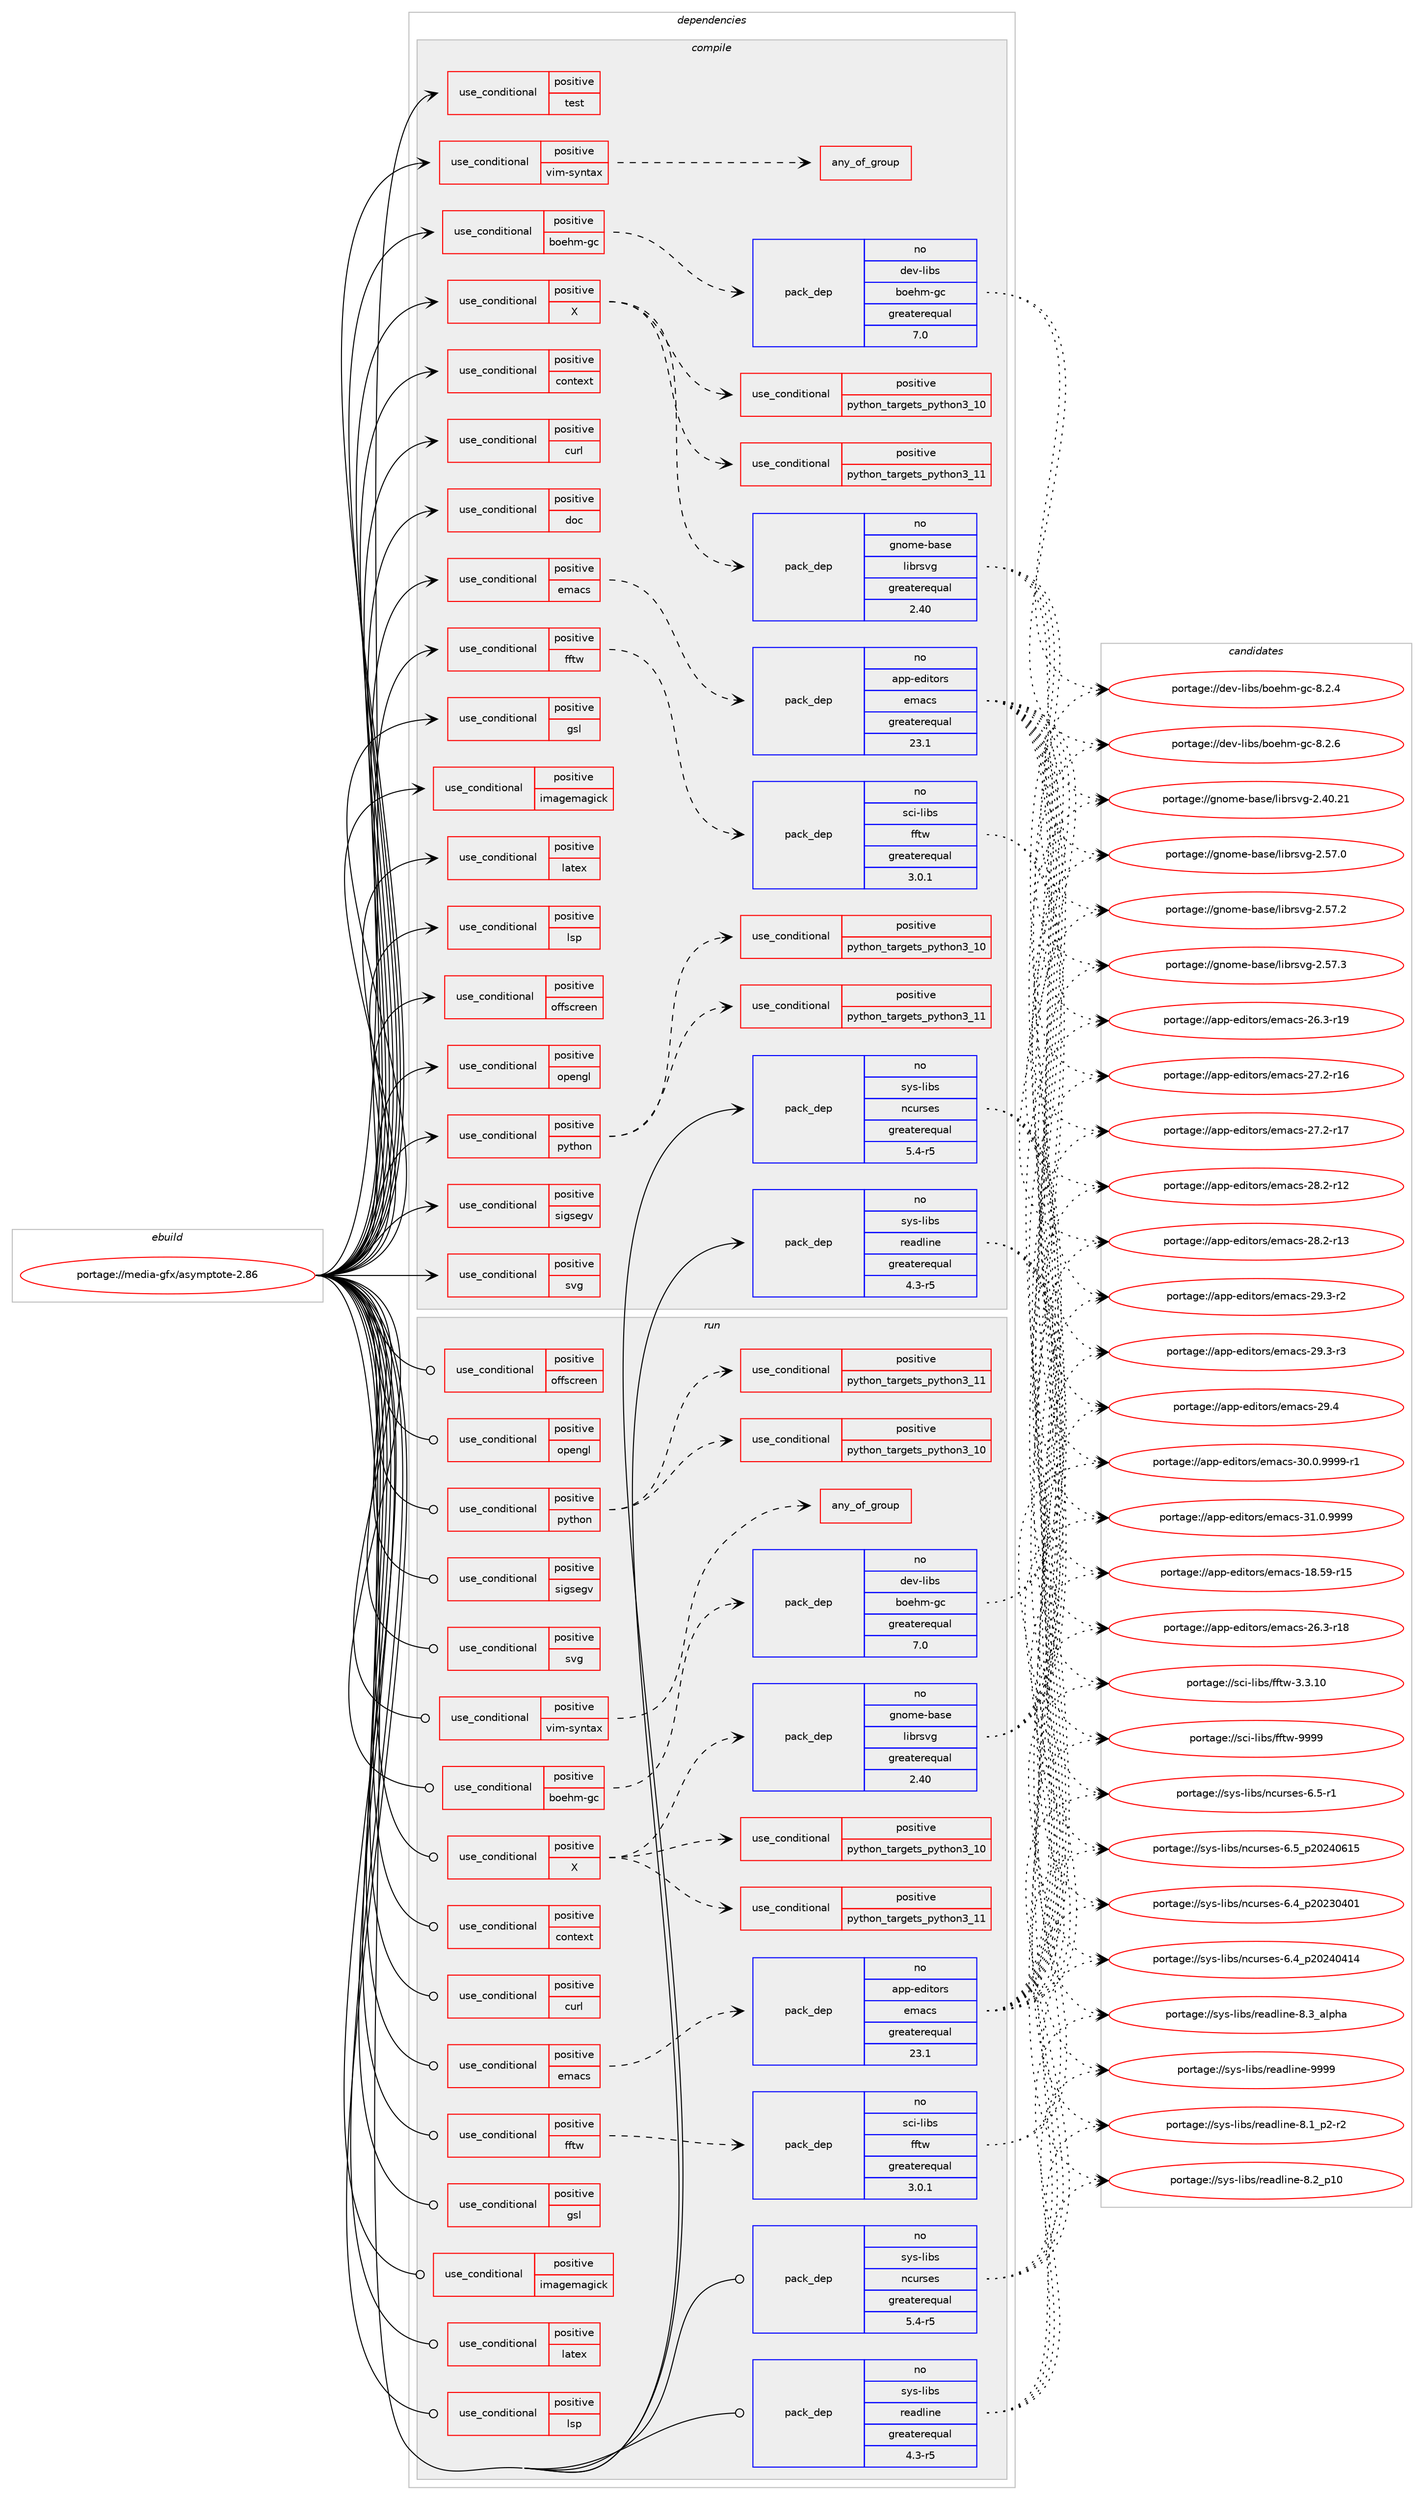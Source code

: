digraph prolog {

# *************
# Graph options
# *************

newrank=true;
concentrate=true;
compound=true;
graph [rankdir=LR,fontname=Helvetica,fontsize=10,ranksep=1.5];#, ranksep=2.5, nodesep=0.2];
edge  [arrowhead=vee];
node  [fontname=Helvetica,fontsize=10];

# **********
# The ebuild
# **********

subgraph cluster_leftcol {
color=gray;
rank=same;
label=<<i>ebuild</i>>;
id [label="portage://media-gfx/asymptote-2.86", color=red, width=4, href="../media-gfx/asymptote-2.86.svg"];
}

# ****************
# The dependencies
# ****************

subgraph cluster_midcol {
color=gray;
label=<<i>dependencies</i>>;
subgraph cluster_compile {
fillcolor="#eeeeee";
style=filled;
label=<<i>compile</i>>;
subgraph cond69528 {
dependency148388 [label=<<TABLE BORDER="0" CELLBORDER="1" CELLSPACING="0" CELLPADDING="4"><TR><TD ROWSPAN="3" CELLPADDING="10">use_conditional</TD></TR><TR><TD>positive</TD></TR><TR><TD>X</TD></TR></TABLE>>, shape=none, color=red];
subgraph cond69529 {
dependency148389 [label=<<TABLE BORDER="0" CELLBORDER="1" CELLSPACING="0" CELLPADDING="4"><TR><TD ROWSPAN="3" CELLPADDING="10">use_conditional</TD></TR><TR><TD>positive</TD></TR><TR><TD>python_targets_python3_10</TD></TR></TABLE>>, shape=none, color=red];
# *** BEGIN UNKNOWN DEPENDENCY TYPE (TODO) ***
# dependency148389 -> package_dependency(portage://media-gfx/asymptote-2.86,install,no,dev-lang,python,none,[,,],[slot(3.10)],[])
# *** END UNKNOWN DEPENDENCY TYPE (TODO) ***

}
dependency148388:e -> dependency148389:w [weight=20,style="dashed",arrowhead="vee"];
subgraph cond69530 {
dependency148390 [label=<<TABLE BORDER="0" CELLBORDER="1" CELLSPACING="0" CELLPADDING="4"><TR><TD ROWSPAN="3" CELLPADDING="10">use_conditional</TD></TR><TR><TD>positive</TD></TR><TR><TD>python_targets_python3_11</TD></TR></TABLE>>, shape=none, color=red];
# *** BEGIN UNKNOWN DEPENDENCY TYPE (TODO) ***
# dependency148390 -> package_dependency(portage://media-gfx/asymptote-2.86,install,no,dev-lang,python,none,[,,],[slot(3.11)],[])
# *** END UNKNOWN DEPENDENCY TYPE (TODO) ***

}
dependency148388:e -> dependency148390:w [weight=20,style="dashed",arrowhead="vee"];
# *** BEGIN UNKNOWN DEPENDENCY TYPE (TODO) ***
# dependency148388 -> package_dependency(portage://media-gfx/asymptote-2.86,install,no,dev-python,PyQt5,none,[,,],[],[use(optenable(python_targets_python3_10),negative),use(optenable(python_targets_python3_11),negative),use(enable(gui),none),use(enable(widgets),none),use(enable(svg),none)])
# *** END UNKNOWN DEPENDENCY TYPE (TODO) ***

# *** BEGIN UNKNOWN DEPENDENCY TYPE (TODO) ***
# dependency148388 -> package_dependency(portage://media-gfx/asymptote-2.86,install,no,dev-python,cson,none,[,,],[],[])
# *** END UNKNOWN DEPENDENCY TYPE (TODO) ***

# *** BEGIN UNKNOWN DEPENDENCY TYPE (TODO) ***
# dependency148388 -> package_dependency(portage://media-gfx/asymptote-2.86,install,no,dev-python,numpy,none,[,,],[],[])
# *** END UNKNOWN DEPENDENCY TYPE (TODO) ***

subgraph pack76590 {
dependency148391 [label=<<TABLE BORDER="0" CELLBORDER="1" CELLSPACING="0" CELLPADDING="4" WIDTH="220"><TR><TD ROWSPAN="6" CELLPADDING="30">pack_dep</TD></TR><TR><TD WIDTH="110">no</TD></TR><TR><TD>gnome-base</TD></TR><TR><TD>librsvg</TD></TR><TR><TD>greaterequal</TD></TR><TR><TD>2.40</TD></TR></TABLE>>, shape=none, color=blue];
}
dependency148388:e -> dependency148391:w [weight=20,style="dashed",arrowhead="vee"];
}
id:e -> dependency148388:w [weight=20,style="solid",arrowhead="vee"];
subgraph cond69531 {
dependency148392 [label=<<TABLE BORDER="0" CELLBORDER="1" CELLSPACING="0" CELLPADDING="4"><TR><TD ROWSPAN="3" CELLPADDING="10">use_conditional</TD></TR><TR><TD>positive</TD></TR><TR><TD>boehm-gc</TD></TR></TABLE>>, shape=none, color=red];
subgraph pack76591 {
dependency148393 [label=<<TABLE BORDER="0" CELLBORDER="1" CELLSPACING="0" CELLPADDING="4" WIDTH="220"><TR><TD ROWSPAN="6" CELLPADDING="30">pack_dep</TD></TR><TR><TD WIDTH="110">no</TD></TR><TR><TD>dev-libs</TD></TR><TR><TD>boehm-gc</TD></TR><TR><TD>greaterequal</TD></TR><TR><TD>7.0</TD></TR></TABLE>>, shape=none, color=blue];
}
dependency148392:e -> dependency148393:w [weight=20,style="dashed",arrowhead="vee"];
}
id:e -> dependency148392:w [weight=20,style="solid",arrowhead="vee"];
subgraph cond69532 {
dependency148394 [label=<<TABLE BORDER="0" CELLBORDER="1" CELLSPACING="0" CELLPADDING="4"><TR><TD ROWSPAN="3" CELLPADDING="10">use_conditional</TD></TR><TR><TD>positive</TD></TR><TR><TD>context</TD></TR></TABLE>>, shape=none, color=red];
# *** BEGIN UNKNOWN DEPENDENCY TYPE (TODO) ***
# dependency148394 -> package_dependency(portage://media-gfx/asymptote-2.86,install,no,dev-texlive,texlive-context,none,[,,],[],[])
# *** END UNKNOWN DEPENDENCY TYPE (TODO) ***

}
id:e -> dependency148394:w [weight=20,style="solid",arrowhead="vee"];
subgraph cond69533 {
dependency148395 [label=<<TABLE BORDER="0" CELLBORDER="1" CELLSPACING="0" CELLPADDING="4"><TR><TD ROWSPAN="3" CELLPADDING="10">use_conditional</TD></TR><TR><TD>positive</TD></TR><TR><TD>curl</TD></TR></TABLE>>, shape=none, color=red];
# *** BEGIN UNKNOWN DEPENDENCY TYPE (TODO) ***
# dependency148395 -> package_dependency(portage://media-gfx/asymptote-2.86,install,no,net-misc,curl,none,[,,],[],[])
# *** END UNKNOWN DEPENDENCY TYPE (TODO) ***

}
id:e -> dependency148395:w [weight=20,style="solid",arrowhead="vee"];
subgraph cond69534 {
dependency148396 [label=<<TABLE BORDER="0" CELLBORDER="1" CELLSPACING="0" CELLPADDING="4"><TR><TD ROWSPAN="3" CELLPADDING="10">use_conditional</TD></TR><TR><TD>positive</TD></TR><TR><TD>doc</TD></TR></TABLE>>, shape=none, color=red];
# *** BEGIN UNKNOWN DEPENDENCY TYPE (TODO) ***
# dependency148396 -> package_dependency(portage://media-gfx/asymptote-2.86,install,no,media-gfx,imagemagick,none,[,,],[],[use(enable(png),none)])
# *** END UNKNOWN DEPENDENCY TYPE (TODO) ***

# *** BEGIN UNKNOWN DEPENDENCY TYPE (TODO) ***
# dependency148396 -> package_dependency(portage://media-gfx/asymptote-2.86,install,no,virtual,texi2dvi,none,[,,],[],[])
# *** END UNKNOWN DEPENDENCY TYPE (TODO) ***

# *** BEGIN UNKNOWN DEPENDENCY TYPE (TODO) ***
# dependency148396 -> package_dependency(portage://media-gfx/asymptote-2.86,install,no,virtual,latex-base,none,[,,],[],[])
# *** END UNKNOWN DEPENDENCY TYPE (TODO) ***

# *** BEGIN UNKNOWN DEPENDENCY TYPE (TODO) ***
# dependency148396 -> package_dependency(portage://media-gfx/asymptote-2.86,install,no,dev-texlive,texlive-latexextra,none,[,,],[],[])
# *** END UNKNOWN DEPENDENCY TYPE (TODO) ***

# *** BEGIN UNKNOWN DEPENDENCY TYPE (TODO) ***
# dependency148396 -> package_dependency(portage://media-gfx/asymptote-2.86,install,no,app-text,ghostscript-gpl,none,[,,],[],[])
# *** END UNKNOWN DEPENDENCY TYPE (TODO) ***

}
id:e -> dependency148396:w [weight=20,style="solid",arrowhead="vee"];
subgraph cond69535 {
dependency148397 [label=<<TABLE BORDER="0" CELLBORDER="1" CELLSPACING="0" CELLPADDING="4"><TR><TD ROWSPAN="3" CELLPADDING="10">use_conditional</TD></TR><TR><TD>positive</TD></TR><TR><TD>emacs</TD></TR></TABLE>>, shape=none, color=red];
subgraph pack76592 {
dependency148398 [label=<<TABLE BORDER="0" CELLBORDER="1" CELLSPACING="0" CELLPADDING="4" WIDTH="220"><TR><TD ROWSPAN="6" CELLPADDING="30">pack_dep</TD></TR><TR><TD WIDTH="110">no</TD></TR><TR><TD>app-editors</TD></TR><TR><TD>emacs</TD></TR><TR><TD>greaterequal</TD></TR><TR><TD>23.1</TD></TR></TABLE>>, shape=none, color=blue];
}
dependency148397:e -> dependency148398:w [weight=20,style="dashed",arrowhead="vee"];
}
id:e -> dependency148397:w [weight=20,style="solid",arrowhead="vee"];
subgraph cond69536 {
dependency148399 [label=<<TABLE BORDER="0" CELLBORDER="1" CELLSPACING="0" CELLPADDING="4"><TR><TD ROWSPAN="3" CELLPADDING="10">use_conditional</TD></TR><TR><TD>positive</TD></TR><TR><TD>fftw</TD></TR></TABLE>>, shape=none, color=red];
subgraph pack76593 {
dependency148400 [label=<<TABLE BORDER="0" CELLBORDER="1" CELLSPACING="0" CELLPADDING="4" WIDTH="220"><TR><TD ROWSPAN="6" CELLPADDING="30">pack_dep</TD></TR><TR><TD WIDTH="110">no</TD></TR><TR><TD>sci-libs</TD></TR><TR><TD>fftw</TD></TR><TR><TD>greaterequal</TD></TR><TR><TD>3.0.1</TD></TR></TABLE>>, shape=none, color=blue];
}
dependency148399:e -> dependency148400:w [weight=20,style="dashed",arrowhead="vee"];
}
id:e -> dependency148399:w [weight=20,style="solid",arrowhead="vee"];
subgraph cond69537 {
dependency148401 [label=<<TABLE BORDER="0" CELLBORDER="1" CELLSPACING="0" CELLPADDING="4"><TR><TD ROWSPAN="3" CELLPADDING="10">use_conditional</TD></TR><TR><TD>positive</TD></TR><TR><TD>gsl</TD></TR></TABLE>>, shape=none, color=red];
# *** BEGIN UNKNOWN DEPENDENCY TYPE (TODO) ***
# dependency148401 -> package_dependency(portage://media-gfx/asymptote-2.86,install,no,sci-libs,gsl,none,[,,],any_same_slot,[])
# *** END UNKNOWN DEPENDENCY TYPE (TODO) ***

}
id:e -> dependency148401:w [weight=20,style="solid",arrowhead="vee"];
subgraph cond69538 {
dependency148402 [label=<<TABLE BORDER="0" CELLBORDER="1" CELLSPACING="0" CELLPADDING="4"><TR><TD ROWSPAN="3" CELLPADDING="10">use_conditional</TD></TR><TR><TD>positive</TD></TR><TR><TD>imagemagick</TD></TR></TABLE>>, shape=none, color=red];
# *** BEGIN UNKNOWN DEPENDENCY TYPE (TODO) ***
# dependency148402 -> package_dependency(portage://media-gfx/asymptote-2.86,install,no,media-gfx,imagemagick,none,[,,],[],[use(enable(png),none)])
# *** END UNKNOWN DEPENDENCY TYPE (TODO) ***

}
id:e -> dependency148402:w [weight=20,style="solid",arrowhead="vee"];
subgraph cond69539 {
dependency148403 [label=<<TABLE BORDER="0" CELLBORDER="1" CELLSPACING="0" CELLPADDING="4"><TR><TD ROWSPAN="3" CELLPADDING="10">use_conditional</TD></TR><TR><TD>positive</TD></TR><TR><TD>latex</TD></TR></TABLE>>, shape=none, color=red];
# *** BEGIN UNKNOWN DEPENDENCY TYPE (TODO) ***
# dependency148403 -> package_dependency(portage://media-gfx/asymptote-2.86,install,no,virtual,latex-base,none,[,,],[],[])
# *** END UNKNOWN DEPENDENCY TYPE (TODO) ***

# *** BEGIN UNKNOWN DEPENDENCY TYPE (TODO) ***
# dependency148403 -> package_dependency(portage://media-gfx/asymptote-2.86,install,no,dev-texlive,texlive-latexextra,none,[,,],[],[])
# *** END UNKNOWN DEPENDENCY TYPE (TODO) ***

}
id:e -> dependency148403:w [weight=20,style="solid",arrowhead="vee"];
subgraph cond69540 {
dependency148404 [label=<<TABLE BORDER="0" CELLBORDER="1" CELLSPACING="0" CELLPADDING="4"><TR><TD ROWSPAN="3" CELLPADDING="10">use_conditional</TD></TR><TR><TD>positive</TD></TR><TR><TD>lsp</TD></TR></TABLE>>, shape=none, color=red];
# *** BEGIN UNKNOWN DEPENDENCY TYPE (TODO) ***
# dependency148404 -> package_dependency(portage://media-gfx/asymptote-2.86,install,no,dev-libs,boost,none,[,,],[],[])
# *** END UNKNOWN DEPENDENCY TYPE (TODO) ***

# *** BEGIN UNKNOWN DEPENDENCY TYPE (TODO) ***
# dependency148404 -> package_dependency(portage://media-gfx/asymptote-2.86,install,no,dev-libs,rapidjson,none,[,,],[],[])
# *** END UNKNOWN DEPENDENCY TYPE (TODO) ***

# *** BEGIN UNKNOWN DEPENDENCY TYPE (TODO) ***
# dependency148404 -> package_dependency(portage://media-gfx/asymptote-2.86,install,no,dev-libs,utfcpp,none,[,,],[],[])
# *** END UNKNOWN DEPENDENCY TYPE (TODO) ***

}
id:e -> dependency148404:w [weight=20,style="solid",arrowhead="vee"];
subgraph cond69541 {
dependency148405 [label=<<TABLE BORDER="0" CELLBORDER="1" CELLSPACING="0" CELLPADDING="4"><TR><TD ROWSPAN="3" CELLPADDING="10">use_conditional</TD></TR><TR><TD>positive</TD></TR><TR><TD>offscreen</TD></TR></TABLE>>, shape=none, color=red];
# *** BEGIN UNKNOWN DEPENDENCY TYPE (TODO) ***
# dependency148405 -> package_dependency(portage://media-gfx/asymptote-2.86,install,no,media-libs,mesa,none,[,,],[],[use(enable(osmesa),none)])
# *** END UNKNOWN DEPENDENCY TYPE (TODO) ***

}
id:e -> dependency148405:w [weight=20,style="solid",arrowhead="vee"];
subgraph cond69542 {
dependency148406 [label=<<TABLE BORDER="0" CELLBORDER="1" CELLSPACING="0" CELLPADDING="4"><TR><TD ROWSPAN="3" CELLPADDING="10">use_conditional</TD></TR><TR><TD>positive</TD></TR><TR><TD>opengl</TD></TR></TABLE>>, shape=none, color=red];
# *** BEGIN UNKNOWN DEPENDENCY TYPE (TODO) ***
# dependency148406 -> package_dependency(portage://media-gfx/asymptote-2.86,install,no,media-libs,mesa,none,[,,],[],[use(enable(X),positive)])
# *** END UNKNOWN DEPENDENCY TYPE (TODO) ***

# *** BEGIN UNKNOWN DEPENDENCY TYPE (TODO) ***
# dependency148406 -> package_dependency(portage://media-gfx/asymptote-2.86,install,no,media-libs,freeglut,none,[,,],[],[])
# *** END UNKNOWN DEPENDENCY TYPE (TODO) ***

# *** BEGIN UNKNOWN DEPENDENCY TYPE (TODO) ***
# dependency148406 -> package_dependency(portage://media-gfx/asymptote-2.86,install,no,media-libs,glew,none,[,,],[slot(0)],[])
# *** END UNKNOWN DEPENDENCY TYPE (TODO) ***

# *** BEGIN UNKNOWN DEPENDENCY TYPE (TODO) ***
# dependency148406 -> package_dependency(portage://media-gfx/asymptote-2.86,install,no,media-libs,glm,none,[,,],[],[])
# *** END UNKNOWN DEPENDENCY TYPE (TODO) ***

}
id:e -> dependency148406:w [weight=20,style="solid",arrowhead="vee"];
subgraph cond69543 {
dependency148407 [label=<<TABLE BORDER="0" CELLBORDER="1" CELLSPACING="0" CELLPADDING="4"><TR><TD ROWSPAN="3" CELLPADDING="10">use_conditional</TD></TR><TR><TD>positive</TD></TR><TR><TD>python</TD></TR></TABLE>>, shape=none, color=red];
subgraph cond69544 {
dependency148408 [label=<<TABLE BORDER="0" CELLBORDER="1" CELLSPACING="0" CELLPADDING="4"><TR><TD ROWSPAN="3" CELLPADDING="10">use_conditional</TD></TR><TR><TD>positive</TD></TR><TR><TD>python_targets_python3_10</TD></TR></TABLE>>, shape=none, color=red];
# *** BEGIN UNKNOWN DEPENDENCY TYPE (TODO) ***
# dependency148408 -> package_dependency(portage://media-gfx/asymptote-2.86,install,no,dev-lang,python,none,[,,],[slot(3.10)],[])
# *** END UNKNOWN DEPENDENCY TYPE (TODO) ***

}
dependency148407:e -> dependency148408:w [weight=20,style="dashed",arrowhead="vee"];
subgraph cond69545 {
dependency148409 [label=<<TABLE BORDER="0" CELLBORDER="1" CELLSPACING="0" CELLPADDING="4"><TR><TD ROWSPAN="3" CELLPADDING="10">use_conditional</TD></TR><TR><TD>positive</TD></TR><TR><TD>python_targets_python3_11</TD></TR></TABLE>>, shape=none, color=red];
# *** BEGIN UNKNOWN DEPENDENCY TYPE (TODO) ***
# dependency148409 -> package_dependency(portage://media-gfx/asymptote-2.86,install,no,dev-lang,python,none,[,,],[slot(3.11)],[])
# *** END UNKNOWN DEPENDENCY TYPE (TODO) ***

}
dependency148407:e -> dependency148409:w [weight=20,style="dashed",arrowhead="vee"];
}
id:e -> dependency148407:w [weight=20,style="solid",arrowhead="vee"];
subgraph cond69546 {
dependency148410 [label=<<TABLE BORDER="0" CELLBORDER="1" CELLSPACING="0" CELLPADDING="4"><TR><TD ROWSPAN="3" CELLPADDING="10">use_conditional</TD></TR><TR><TD>positive</TD></TR><TR><TD>sigsegv</TD></TR></TABLE>>, shape=none, color=red];
# *** BEGIN UNKNOWN DEPENDENCY TYPE (TODO) ***
# dependency148410 -> package_dependency(portage://media-gfx/asymptote-2.86,install,no,dev-libs,libsigsegv,none,[,,],[],[])
# *** END UNKNOWN DEPENDENCY TYPE (TODO) ***

}
id:e -> dependency148410:w [weight=20,style="solid",arrowhead="vee"];
subgraph cond69547 {
dependency148411 [label=<<TABLE BORDER="0" CELLBORDER="1" CELLSPACING="0" CELLPADDING="4"><TR><TD ROWSPAN="3" CELLPADDING="10">use_conditional</TD></TR><TR><TD>positive</TD></TR><TR><TD>svg</TD></TR></TABLE>>, shape=none, color=red];
# *** BEGIN UNKNOWN DEPENDENCY TYPE (TODO) ***
# dependency148411 -> package_dependency(portage://media-gfx/asymptote-2.86,install,no,app-text,dvisvgm,none,[,,],[],[])
# *** END UNKNOWN DEPENDENCY TYPE (TODO) ***

}
id:e -> dependency148411:w [weight=20,style="solid",arrowhead="vee"];
subgraph cond69548 {
dependency148412 [label=<<TABLE BORDER="0" CELLBORDER="1" CELLSPACING="0" CELLPADDING="4"><TR><TD ROWSPAN="3" CELLPADDING="10">use_conditional</TD></TR><TR><TD>positive</TD></TR><TR><TD>test</TD></TR></TABLE>>, shape=none, color=red];
# *** BEGIN UNKNOWN DEPENDENCY TYPE (TODO) ***
# dependency148412 -> package_dependency(portage://media-gfx/asymptote-2.86,install,no,app-text,ghostscript-gpl,none,[,,],[],[])
# *** END UNKNOWN DEPENDENCY TYPE (TODO) ***

}
id:e -> dependency148412:w [weight=20,style="solid",arrowhead="vee"];
subgraph cond69549 {
dependency148413 [label=<<TABLE BORDER="0" CELLBORDER="1" CELLSPACING="0" CELLPADDING="4"><TR><TD ROWSPAN="3" CELLPADDING="10">use_conditional</TD></TR><TR><TD>positive</TD></TR><TR><TD>vim-syntax</TD></TR></TABLE>>, shape=none, color=red];
subgraph any2117 {
dependency148414 [label=<<TABLE BORDER="0" CELLBORDER="1" CELLSPACING="0" CELLPADDING="4"><TR><TD CELLPADDING="10">any_of_group</TD></TR></TABLE>>, shape=none, color=red];# *** BEGIN UNKNOWN DEPENDENCY TYPE (TODO) ***
# dependency148414 -> package_dependency(portage://media-gfx/asymptote-2.86,install,no,app-editors,vim,none,[,,],[],[])
# *** END UNKNOWN DEPENDENCY TYPE (TODO) ***

# *** BEGIN UNKNOWN DEPENDENCY TYPE (TODO) ***
# dependency148414 -> package_dependency(portage://media-gfx/asymptote-2.86,install,no,app-editors,gvim,none,[,,],[],[])
# *** END UNKNOWN DEPENDENCY TYPE (TODO) ***

}
dependency148413:e -> dependency148414:w [weight=20,style="dashed",arrowhead="vee"];
}
id:e -> dependency148413:w [weight=20,style="solid",arrowhead="vee"];
# *** BEGIN UNKNOWN DEPENDENCY TYPE (TODO) ***
# id -> package_dependency(portage://media-gfx/asymptote-2.86,install,no,dev-lang,perl,none,[,,],[],[])
# *** END UNKNOWN DEPENDENCY TYPE (TODO) ***

# *** BEGIN UNKNOWN DEPENDENCY TYPE (TODO) ***
# id -> package_dependency(portage://media-gfx/asymptote-2.86,install,no,net-libs,libtirpc,none,[,,],any_same_slot,[])
# *** END UNKNOWN DEPENDENCY TYPE (TODO) ***

subgraph pack76594 {
dependency148415 [label=<<TABLE BORDER="0" CELLBORDER="1" CELLSPACING="0" CELLPADDING="4" WIDTH="220"><TR><TD ROWSPAN="6" CELLPADDING="30">pack_dep</TD></TR><TR><TD WIDTH="110">no</TD></TR><TR><TD>sys-libs</TD></TR><TR><TD>ncurses</TD></TR><TR><TD>greaterequal</TD></TR><TR><TD>5.4-r5</TD></TR></TABLE>>, shape=none, color=blue];
}
id:e -> dependency148415:w [weight=20,style="solid",arrowhead="vee"];
subgraph pack76595 {
dependency148416 [label=<<TABLE BORDER="0" CELLBORDER="1" CELLSPACING="0" CELLPADDING="4" WIDTH="220"><TR><TD ROWSPAN="6" CELLPADDING="30">pack_dep</TD></TR><TR><TD WIDTH="110">no</TD></TR><TR><TD>sys-libs</TD></TR><TR><TD>readline</TD></TR><TR><TD>greaterequal</TD></TR><TR><TD>4.3-r5</TD></TR></TABLE>>, shape=none, color=blue];
}
id:e -> dependency148416:w [weight=20,style="solid",arrowhead="vee"];
}
subgraph cluster_compileandrun {
fillcolor="#eeeeee";
style=filled;
label=<<i>compile and run</i>>;
}
subgraph cluster_run {
fillcolor="#eeeeee";
style=filled;
label=<<i>run</i>>;
subgraph cond69550 {
dependency148417 [label=<<TABLE BORDER="0" CELLBORDER="1" CELLSPACING="0" CELLPADDING="4"><TR><TD ROWSPAN="3" CELLPADDING="10">use_conditional</TD></TR><TR><TD>positive</TD></TR><TR><TD>X</TD></TR></TABLE>>, shape=none, color=red];
subgraph cond69551 {
dependency148418 [label=<<TABLE BORDER="0" CELLBORDER="1" CELLSPACING="0" CELLPADDING="4"><TR><TD ROWSPAN="3" CELLPADDING="10">use_conditional</TD></TR><TR><TD>positive</TD></TR><TR><TD>python_targets_python3_10</TD></TR></TABLE>>, shape=none, color=red];
# *** BEGIN UNKNOWN DEPENDENCY TYPE (TODO) ***
# dependency148418 -> package_dependency(portage://media-gfx/asymptote-2.86,run,no,dev-lang,python,none,[,,],[slot(3.10)],[])
# *** END UNKNOWN DEPENDENCY TYPE (TODO) ***

}
dependency148417:e -> dependency148418:w [weight=20,style="dashed",arrowhead="vee"];
subgraph cond69552 {
dependency148419 [label=<<TABLE BORDER="0" CELLBORDER="1" CELLSPACING="0" CELLPADDING="4"><TR><TD ROWSPAN="3" CELLPADDING="10">use_conditional</TD></TR><TR><TD>positive</TD></TR><TR><TD>python_targets_python3_11</TD></TR></TABLE>>, shape=none, color=red];
# *** BEGIN UNKNOWN DEPENDENCY TYPE (TODO) ***
# dependency148419 -> package_dependency(portage://media-gfx/asymptote-2.86,run,no,dev-lang,python,none,[,,],[slot(3.11)],[])
# *** END UNKNOWN DEPENDENCY TYPE (TODO) ***

}
dependency148417:e -> dependency148419:w [weight=20,style="dashed",arrowhead="vee"];
# *** BEGIN UNKNOWN DEPENDENCY TYPE (TODO) ***
# dependency148417 -> package_dependency(portage://media-gfx/asymptote-2.86,run,no,dev-python,PyQt5,none,[,,],[],[use(optenable(python_targets_python3_10),negative),use(optenable(python_targets_python3_11),negative),use(enable(gui),none),use(enable(widgets),none),use(enable(svg),none)])
# *** END UNKNOWN DEPENDENCY TYPE (TODO) ***

# *** BEGIN UNKNOWN DEPENDENCY TYPE (TODO) ***
# dependency148417 -> package_dependency(portage://media-gfx/asymptote-2.86,run,no,dev-python,cson,none,[,,],[],[])
# *** END UNKNOWN DEPENDENCY TYPE (TODO) ***

# *** BEGIN UNKNOWN DEPENDENCY TYPE (TODO) ***
# dependency148417 -> package_dependency(portage://media-gfx/asymptote-2.86,run,no,dev-python,numpy,none,[,,],[],[])
# *** END UNKNOWN DEPENDENCY TYPE (TODO) ***

subgraph pack76596 {
dependency148420 [label=<<TABLE BORDER="0" CELLBORDER="1" CELLSPACING="0" CELLPADDING="4" WIDTH="220"><TR><TD ROWSPAN="6" CELLPADDING="30">pack_dep</TD></TR><TR><TD WIDTH="110">no</TD></TR><TR><TD>gnome-base</TD></TR><TR><TD>librsvg</TD></TR><TR><TD>greaterequal</TD></TR><TR><TD>2.40</TD></TR></TABLE>>, shape=none, color=blue];
}
dependency148417:e -> dependency148420:w [weight=20,style="dashed",arrowhead="vee"];
}
id:e -> dependency148417:w [weight=20,style="solid",arrowhead="odot"];
subgraph cond69553 {
dependency148421 [label=<<TABLE BORDER="0" CELLBORDER="1" CELLSPACING="0" CELLPADDING="4"><TR><TD ROWSPAN="3" CELLPADDING="10">use_conditional</TD></TR><TR><TD>positive</TD></TR><TR><TD>boehm-gc</TD></TR></TABLE>>, shape=none, color=red];
subgraph pack76597 {
dependency148422 [label=<<TABLE BORDER="0" CELLBORDER="1" CELLSPACING="0" CELLPADDING="4" WIDTH="220"><TR><TD ROWSPAN="6" CELLPADDING="30">pack_dep</TD></TR><TR><TD WIDTH="110">no</TD></TR><TR><TD>dev-libs</TD></TR><TR><TD>boehm-gc</TD></TR><TR><TD>greaterequal</TD></TR><TR><TD>7.0</TD></TR></TABLE>>, shape=none, color=blue];
}
dependency148421:e -> dependency148422:w [weight=20,style="dashed",arrowhead="vee"];
}
id:e -> dependency148421:w [weight=20,style="solid",arrowhead="odot"];
subgraph cond69554 {
dependency148423 [label=<<TABLE BORDER="0" CELLBORDER="1" CELLSPACING="0" CELLPADDING="4"><TR><TD ROWSPAN="3" CELLPADDING="10">use_conditional</TD></TR><TR><TD>positive</TD></TR><TR><TD>context</TD></TR></TABLE>>, shape=none, color=red];
# *** BEGIN UNKNOWN DEPENDENCY TYPE (TODO) ***
# dependency148423 -> package_dependency(portage://media-gfx/asymptote-2.86,run,no,dev-texlive,texlive-context,none,[,,],[],[])
# *** END UNKNOWN DEPENDENCY TYPE (TODO) ***

}
id:e -> dependency148423:w [weight=20,style="solid",arrowhead="odot"];
subgraph cond69555 {
dependency148424 [label=<<TABLE BORDER="0" CELLBORDER="1" CELLSPACING="0" CELLPADDING="4"><TR><TD ROWSPAN="3" CELLPADDING="10">use_conditional</TD></TR><TR><TD>positive</TD></TR><TR><TD>curl</TD></TR></TABLE>>, shape=none, color=red];
# *** BEGIN UNKNOWN DEPENDENCY TYPE (TODO) ***
# dependency148424 -> package_dependency(portage://media-gfx/asymptote-2.86,run,no,net-misc,curl,none,[,,],[],[])
# *** END UNKNOWN DEPENDENCY TYPE (TODO) ***

}
id:e -> dependency148424:w [weight=20,style="solid",arrowhead="odot"];
subgraph cond69556 {
dependency148425 [label=<<TABLE BORDER="0" CELLBORDER="1" CELLSPACING="0" CELLPADDING="4"><TR><TD ROWSPAN="3" CELLPADDING="10">use_conditional</TD></TR><TR><TD>positive</TD></TR><TR><TD>emacs</TD></TR></TABLE>>, shape=none, color=red];
subgraph pack76598 {
dependency148426 [label=<<TABLE BORDER="0" CELLBORDER="1" CELLSPACING="0" CELLPADDING="4" WIDTH="220"><TR><TD ROWSPAN="6" CELLPADDING="30">pack_dep</TD></TR><TR><TD WIDTH="110">no</TD></TR><TR><TD>app-editors</TD></TR><TR><TD>emacs</TD></TR><TR><TD>greaterequal</TD></TR><TR><TD>23.1</TD></TR></TABLE>>, shape=none, color=blue];
}
dependency148425:e -> dependency148426:w [weight=20,style="dashed",arrowhead="vee"];
}
id:e -> dependency148425:w [weight=20,style="solid",arrowhead="odot"];
subgraph cond69557 {
dependency148427 [label=<<TABLE BORDER="0" CELLBORDER="1" CELLSPACING="0" CELLPADDING="4"><TR><TD ROWSPAN="3" CELLPADDING="10">use_conditional</TD></TR><TR><TD>positive</TD></TR><TR><TD>fftw</TD></TR></TABLE>>, shape=none, color=red];
subgraph pack76599 {
dependency148428 [label=<<TABLE BORDER="0" CELLBORDER="1" CELLSPACING="0" CELLPADDING="4" WIDTH="220"><TR><TD ROWSPAN="6" CELLPADDING="30">pack_dep</TD></TR><TR><TD WIDTH="110">no</TD></TR><TR><TD>sci-libs</TD></TR><TR><TD>fftw</TD></TR><TR><TD>greaterequal</TD></TR><TR><TD>3.0.1</TD></TR></TABLE>>, shape=none, color=blue];
}
dependency148427:e -> dependency148428:w [weight=20,style="dashed",arrowhead="vee"];
}
id:e -> dependency148427:w [weight=20,style="solid",arrowhead="odot"];
subgraph cond69558 {
dependency148429 [label=<<TABLE BORDER="0" CELLBORDER="1" CELLSPACING="0" CELLPADDING="4"><TR><TD ROWSPAN="3" CELLPADDING="10">use_conditional</TD></TR><TR><TD>positive</TD></TR><TR><TD>gsl</TD></TR></TABLE>>, shape=none, color=red];
# *** BEGIN UNKNOWN DEPENDENCY TYPE (TODO) ***
# dependency148429 -> package_dependency(portage://media-gfx/asymptote-2.86,run,no,sci-libs,gsl,none,[,,],any_same_slot,[])
# *** END UNKNOWN DEPENDENCY TYPE (TODO) ***

}
id:e -> dependency148429:w [weight=20,style="solid",arrowhead="odot"];
subgraph cond69559 {
dependency148430 [label=<<TABLE BORDER="0" CELLBORDER="1" CELLSPACING="0" CELLPADDING="4"><TR><TD ROWSPAN="3" CELLPADDING="10">use_conditional</TD></TR><TR><TD>positive</TD></TR><TR><TD>imagemagick</TD></TR></TABLE>>, shape=none, color=red];
# *** BEGIN UNKNOWN DEPENDENCY TYPE (TODO) ***
# dependency148430 -> package_dependency(portage://media-gfx/asymptote-2.86,run,no,media-gfx,imagemagick,none,[,,],[],[use(enable(png),none)])
# *** END UNKNOWN DEPENDENCY TYPE (TODO) ***

}
id:e -> dependency148430:w [weight=20,style="solid",arrowhead="odot"];
subgraph cond69560 {
dependency148431 [label=<<TABLE BORDER="0" CELLBORDER="1" CELLSPACING="0" CELLPADDING="4"><TR><TD ROWSPAN="3" CELLPADDING="10">use_conditional</TD></TR><TR><TD>positive</TD></TR><TR><TD>latex</TD></TR></TABLE>>, shape=none, color=red];
# *** BEGIN UNKNOWN DEPENDENCY TYPE (TODO) ***
# dependency148431 -> package_dependency(portage://media-gfx/asymptote-2.86,run,no,virtual,latex-base,none,[,,],[],[])
# *** END UNKNOWN DEPENDENCY TYPE (TODO) ***

# *** BEGIN UNKNOWN DEPENDENCY TYPE (TODO) ***
# dependency148431 -> package_dependency(portage://media-gfx/asymptote-2.86,run,no,dev-texlive,texlive-latexextra,none,[,,],[],[])
# *** END UNKNOWN DEPENDENCY TYPE (TODO) ***

}
id:e -> dependency148431:w [weight=20,style="solid",arrowhead="odot"];
subgraph cond69561 {
dependency148432 [label=<<TABLE BORDER="0" CELLBORDER="1" CELLSPACING="0" CELLPADDING="4"><TR><TD ROWSPAN="3" CELLPADDING="10">use_conditional</TD></TR><TR><TD>positive</TD></TR><TR><TD>lsp</TD></TR></TABLE>>, shape=none, color=red];
# *** BEGIN UNKNOWN DEPENDENCY TYPE (TODO) ***
# dependency148432 -> package_dependency(portage://media-gfx/asymptote-2.86,run,no,dev-libs,boost,none,[,,],[],[])
# *** END UNKNOWN DEPENDENCY TYPE (TODO) ***

# *** BEGIN UNKNOWN DEPENDENCY TYPE (TODO) ***
# dependency148432 -> package_dependency(portage://media-gfx/asymptote-2.86,run,no,dev-libs,rapidjson,none,[,,],[],[])
# *** END UNKNOWN DEPENDENCY TYPE (TODO) ***

# *** BEGIN UNKNOWN DEPENDENCY TYPE (TODO) ***
# dependency148432 -> package_dependency(portage://media-gfx/asymptote-2.86,run,no,dev-libs,utfcpp,none,[,,],[],[])
# *** END UNKNOWN DEPENDENCY TYPE (TODO) ***

}
id:e -> dependency148432:w [weight=20,style="solid",arrowhead="odot"];
subgraph cond69562 {
dependency148433 [label=<<TABLE BORDER="0" CELLBORDER="1" CELLSPACING="0" CELLPADDING="4"><TR><TD ROWSPAN="3" CELLPADDING="10">use_conditional</TD></TR><TR><TD>positive</TD></TR><TR><TD>offscreen</TD></TR></TABLE>>, shape=none, color=red];
# *** BEGIN UNKNOWN DEPENDENCY TYPE (TODO) ***
# dependency148433 -> package_dependency(portage://media-gfx/asymptote-2.86,run,no,media-libs,mesa,none,[,,],[],[use(enable(osmesa),none)])
# *** END UNKNOWN DEPENDENCY TYPE (TODO) ***

}
id:e -> dependency148433:w [weight=20,style="solid",arrowhead="odot"];
subgraph cond69563 {
dependency148434 [label=<<TABLE BORDER="0" CELLBORDER="1" CELLSPACING="0" CELLPADDING="4"><TR><TD ROWSPAN="3" CELLPADDING="10">use_conditional</TD></TR><TR><TD>positive</TD></TR><TR><TD>opengl</TD></TR></TABLE>>, shape=none, color=red];
# *** BEGIN UNKNOWN DEPENDENCY TYPE (TODO) ***
# dependency148434 -> package_dependency(portage://media-gfx/asymptote-2.86,run,no,media-libs,mesa,none,[,,],[],[use(enable(X),positive)])
# *** END UNKNOWN DEPENDENCY TYPE (TODO) ***

# *** BEGIN UNKNOWN DEPENDENCY TYPE (TODO) ***
# dependency148434 -> package_dependency(portage://media-gfx/asymptote-2.86,run,no,media-libs,freeglut,none,[,,],[],[])
# *** END UNKNOWN DEPENDENCY TYPE (TODO) ***

# *** BEGIN UNKNOWN DEPENDENCY TYPE (TODO) ***
# dependency148434 -> package_dependency(portage://media-gfx/asymptote-2.86,run,no,media-libs,glew,none,[,,],[slot(0)],[])
# *** END UNKNOWN DEPENDENCY TYPE (TODO) ***

# *** BEGIN UNKNOWN DEPENDENCY TYPE (TODO) ***
# dependency148434 -> package_dependency(portage://media-gfx/asymptote-2.86,run,no,media-libs,glm,none,[,,],[],[])
# *** END UNKNOWN DEPENDENCY TYPE (TODO) ***

}
id:e -> dependency148434:w [weight=20,style="solid",arrowhead="odot"];
subgraph cond69564 {
dependency148435 [label=<<TABLE BORDER="0" CELLBORDER="1" CELLSPACING="0" CELLPADDING="4"><TR><TD ROWSPAN="3" CELLPADDING="10">use_conditional</TD></TR><TR><TD>positive</TD></TR><TR><TD>python</TD></TR></TABLE>>, shape=none, color=red];
subgraph cond69565 {
dependency148436 [label=<<TABLE BORDER="0" CELLBORDER="1" CELLSPACING="0" CELLPADDING="4"><TR><TD ROWSPAN="3" CELLPADDING="10">use_conditional</TD></TR><TR><TD>positive</TD></TR><TR><TD>python_targets_python3_10</TD></TR></TABLE>>, shape=none, color=red];
# *** BEGIN UNKNOWN DEPENDENCY TYPE (TODO) ***
# dependency148436 -> package_dependency(portage://media-gfx/asymptote-2.86,run,no,dev-lang,python,none,[,,],[slot(3.10)],[])
# *** END UNKNOWN DEPENDENCY TYPE (TODO) ***

}
dependency148435:e -> dependency148436:w [weight=20,style="dashed",arrowhead="vee"];
subgraph cond69566 {
dependency148437 [label=<<TABLE BORDER="0" CELLBORDER="1" CELLSPACING="0" CELLPADDING="4"><TR><TD ROWSPAN="3" CELLPADDING="10">use_conditional</TD></TR><TR><TD>positive</TD></TR><TR><TD>python_targets_python3_11</TD></TR></TABLE>>, shape=none, color=red];
# *** BEGIN UNKNOWN DEPENDENCY TYPE (TODO) ***
# dependency148437 -> package_dependency(portage://media-gfx/asymptote-2.86,run,no,dev-lang,python,none,[,,],[slot(3.11)],[])
# *** END UNKNOWN DEPENDENCY TYPE (TODO) ***

}
dependency148435:e -> dependency148437:w [weight=20,style="dashed",arrowhead="vee"];
}
id:e -> dependency148435:w [weight=20,style="solid",arrowhead="odot"];
subgraph cond69567 {
dependency148438 [label=<<TABLE BORDER="0" CELLBORDER="1" CELLSPACING="0" CELLPADDING="4"><TR><TD ROWSPAN="3" CELLPADDING="10">use_conditional</TD></TR><TR><TD>positive</TD></TR><TR><TD>sigsegv</TD></TR></TABLE>>, shape=none, color=red];
# *** BEGIN UNKNOWN DEPENDENCY TYPE (TODO) ***
# dependency148438 -> package_dependency(portage://media-gfx/asymptote-2.86,run,no,dev-libs,libsigsegv,none,[,,],[],[])
# *** END UNKNOWN DEPENDENCY TYPE (TODO) ***

}
id:e -> dependency148438:w [weight=20,style="solid",arrowhead="odot"];
subgraph cond69568 {
dependency148439 [label=<<TABLE BORDER="0" CELLBORDER="1" CELLSPACING="0" CELLPADDING="4"><TR><TD ROWSPAN="3" CELLPADDING="10">use_conditional</TD></TR><TR><TD>positive</TD></TR><TR><TD>svg</TD></TR></TABLE>>, shape=none, color=red];
# *** BEGIN UNKNOWN DEPENDENCY TYPE (TODO) ***
# dependency148439 -> package_dependency(portage://media-gfx/asymptote-2.86,run,no,app-text,dvisvgm,none,[,,],[],[])
# *** END UNKNOWN DEPENDENCY TYPE (TODO) ***

}
id:e -> dependency148439:w [weight=20,style="solid",arrowhead="odot"];
subgraph cond69569 {
dependency148440 [label=<<TABLE BORDER="0" CELLBORDER="1" CELLSPACING="0" CELLPADDING="4"><TR><TD ROWSPAN="3" CELLPADDING="10">use_conditional</TD></TR><TR><TD>positive</TD></TR><TR><TD>vim-syntax</TD></TR></TABLE>>, shape=none, color=red];
subgraph any2118 {
dependency148441 [label=<<TABLE BORDER="0" CELLBORDER="1" CELLSPACING="0" CELLPADDING="4"><TR><TD CELLPADDING="10">any_of_group</TD></TR></TABLE>>, shape=none, color=red];# *** BEGIN UNKNOWN DEPENDENCY TYPE (TODO) ***
# dependency148441 -> package_dependency(portage://media-gfx/asymptote-2.86,run,no,app-editors,vim,none,[,,],[],[])
# *** END UNKNOWN DEPENDENCY TYPE (TODO) ***

# *** BEGIN UNKNOWN DEPENDENCY TYPE (TODO) ***
# dependency148441 -> package_dependency(portage://media-gfx/asymptote-2.86,run,no,app-editors,gvim,none,[,,],[],[])
# *** END UNKNOWN DEPENDENCY TYPE (TODO) ***

}
dependency148440:e -> dependency148441:w [weight=20,style="dashed",arrowhead="vee"];
}
id:e -> dependency148440:w [weight=20,style="solid",arrowhead="odot"];
# *** BEGIN UNKNOWN DEPENDENCY TYPE (TODO) ***
# id -> package_dependency(portage://media-gfx/asymptote-2.86,run,no,net-libs,libtirpc,none,[,,],any_same_slot,[])
# *** END UNKNOWN DEPENDENCY TYPE (TODO) ***

subgraph pack76600 {
dependency148442 [label=<<TABLE BORDER="0" CELLBORDER="1" CELLSPACING="0" CELLPADDING="4" WIDTH="220"><TR><TD ROWSPAN="6" CELLPADDING="30">pack_dep</TD></TR><TR><TD WIDTH="110">no</TD></TR><TR><TD>sys-libs</TD></TR><TR><TD>ncurses</TD></TR><TR><TD>greaterequal</TD></TR><TR><TD>5.4-r5</TD></TR></TABLE>>, shape=none, color=blue];
}
id:e -> dependency148442:w [weight=20,style="solid",arrowhead="odot"];
subgraph pack76601 {
dependency148443 [label=<<TABLE BORDER="0" CELLBORDER="1" CELLSPACING="0" CELLPADDING="4" WIDTH="220"><TR><TD ROWSPAN="6" CELLPADDING="30">pack_dep</TD></TR><TR><TD WIDTH="110">no</TD></TR><TR><TD>sys-libs</TD></TR><TR><TD>readline</TD></TR><TR><TD>greaterequal</TD></TR><TR><TD>4.3-r5</TD></TR></TABLE>>, shape=none, color=blue];
}
id:e -> dependency148443:w [weight=20,style="solid",arrowhead="odot"];
# *** BEGIN UNKNOWN DEPENDENCY TYPE (TODO) ***
# id -> package_dependency(portage://media-gfx/asymptote-2.86,run,no,virtual,latex-base,none,[,,],[],[])
# *** END UNKNOWN DEPENDENCY TYPE (TODO) ***

}
}

# **************
# The candidates
# **************

subgraph cluster_choices {
rank=same;
color=gray;
label=<<i>candidates</i>>;

subgraph choice76590 {
color=black;
nodesep=1;
choice10311011110910145989711510147108105981141151181034550465248465049 [label="portage://gnome-base/librsvg-2.40.21", color=red, width=4,href="../gnome-base/librsvg-2.40.21.svg"];
choice103110111109101459897115101471081059811411511810345504653554648 [label="portage://gnome-base/librsvg-2.57.0", color=red, width=4,href="../gnome-base/librsvg-2.57.0.svg"];
choice103110111109101459897115101471081059811411511810345504653554650 [label="portage://gnome-base/librsvg-2.57.2", color=red, width=4,href="../gnome-base/librsvg-2.57.2.svg"];
choice103110111109101459897115101471081059811411511810345504653554651 [label="portage://gnome-base/librsvg-2.57.3", color=red, width=4,href="../gnome-base/librsvg-2.57.3.svg"];
dependency148391:e -> choice10311011110910145989711510147108105981141151181034550465248465049:w [style=dotted,weight="100"];
dependency148391:e -> choice103110111109101459897115101471081059811411511810345504653554648:w [style=dotted,weight="100"];
dependency148391:e -> choice103110111109101459897115101471081059811411511810345504653554650:w [style=dotted,weight="100"];
dependency148391:e -> choice103110111109101459897115101471081059811411511810345504653554651:w [style=dotted,weight="100"];
}
subgraph choice76591 {
color=black;
nodesep=1;
choice100101118451081059811547981111011041094510399455646504652 [label="portage://dev-libs/boehm-gc-8.2.4", color=red, width=4,href="../dev-libs/boehm-gc-8.2.4.svg"];
choice100101118451081059811547981111011041094510399455646504654 [label="portage://dev-libs/boehm-gc-8.2.6", color=red, width=4,href="../dev-libs/boehm-gc-8.2.6.svg"];
dependency148393:e -> choice100101118451081059811547981111011041094510399455646504652:w [style=dotted,weight="100"];
dependency148393:e -> choice100101118451081059811547981111011041094510399455646504654:w [style=dotted,weight="100"];
}
subgraph choice76592 {
color=black;
nodesep=1;
choice9711211245101100105116111114115471011099799115454956465357451144953 [label="portage://app-editors/emacs-18.59-r15", color=red, width=4,href="../app-editors/emacs-18.59-r15.svg"];
choice97112112451011001051161111141154710110997991154550544651451144956 [label="portage://app-editors/emacs-26.3-r18", color=red, width=4,href="../app-editors/emacs-26.3-r18.svg"];
choice97112112451011001051161111141154710110997991154550544651451144957 [label="portage://app-editors/emacs-26.3-r19", color=red, width=4,href="../app-editors/emacs-26.3-r19.svg"];
choice97112112451011001051161111141154710110997991154550554650451144954 [label="portage://app-editors/emacs-27.2-r16", color=red, width=4,href="../app-editors/emacs-27.2-r16.svg"];
choice97112112451011001051161111141154710110997991154550554650451144955 [label="portage://app-editors/emacs-27.2-r17", color=red, width=4,href="../app-editors/emacs-27.2-r17.svg"];
choice97112112451011001051161111141154710110997991154550564650451144950 [label="portage://app-editors/emacs-28.2-r12", color=red, width=4,href="../app-editors/emacs-28.2-r12.svg"];
choice97112112451011001051161111141154710110997991154550564650451144951 [label="portage://app-editors/emacs-28.2-r13", color=red, width=4,href="../app-editors/emacs-28.2-r13.svg"];
choice971121124510110010511611111411547101109979911545505746514511450 [label="portage://app-editors/emacs-29.3-r2", color=red, width=4,href="../app-editors/emacs-29.3-r2.svg"];
choice971121124510110010511611111411547101109979911545505746514511451 [label="portage://app-editors/emacs-29.3-r3", color=red, width=4,href="../app-editors/emacs-29.3-r3.svg"];
choice97112112451011001051161111141154710110997991154550574652 [label="portage://app-editors/emacs-29.4", color=red, width=4,href="../app-editors/emacs-29.4.svg"];
choice9711211245101100105116111114115471011099799115455148464846575757574511449 [label="portage://app-editors/emacs-30.0.9999-r1", color=red, width=4,href="../app-editors/emacs-30.0.9999-r1.svg"];
choice971121124510110010511611111411547101109979911545514946484657575757 [label="portage://app-editors/emacs-31.0.9999", color=red, width=4,href="../app-editors/emacs-31.0.9999.svg"];
dependency148398:e -> choice9711211245101100105116111114115471011099799115454956465357451144953:w [style=dotted,weight="100"];
dependency148398:e -> choice97112112451011001051161111141154710110997991154550544651451144956:w [style=dotted,weight="100"];
dependency148398:e -> choice97112112451011001051161111141154710110997991154550544651451144957:w [style=dotted,weight="100"];
dependency148398:e -> choice97112112451011001051161111141154710110997991154550554650451144954:w [style=dotted,weight="100"];
dependency148398:e -> choice97112112451011001051161111141154710110997991154550554650451144955:w [style=dotted,weight="100"];
dependency148398:e -> choice97112112451011001051161111141154710110997991154550564650451144950:w [style=dotted,weight="100"];
dependency148398:e -> choice97112112451011001051161111141154710110997991154550564650451144951:w [style=dotted,weight="100"];
dependency148398:e -> choice971121124510110010511611111411547101109979911545505746514511450:w [style=dotted,weight="100"];
dependency148398:e -> choice971121124510110010511611111411547101109979911545505746514511451:w [style=dotted,weight="100"];
dependency148398:e -> choice97112112451011001051161111141154710110997991154550574652:w [style=dotted,weight="100"];
dependency148398:e -> choice9711211245101100105116111114115471011099799115455148464846575757574511449:w [style=dotted,weight="100"];
dependency148398:e -> choice971121124510110010511611111411547101109979911545514946484657575757:w [style=dotted,weight="100"];
}
subgraph choice76593 {
color=black;
nodesep=1;
choice1159910545108105981154710210211611945514651464948 [label="portage://sci-libs/fftw-3.3.10", color=red, width=4,href="../sci-libs/fftw-3.3.10.svg"];
choice115991054510810598115471021021161194557575757 [label="portage://sci-libs/fftw-9999", color=red, width=4,href="../sci-libs/fftw-9999.svg"];
dependency148400:e -> choice1159910545108105981154710210211611945514651464948:w [style=dotted,weight="100"];
dependency148400:e -> choice115991054510810598115471021021161194557575757:w [style=dotted,weight="100"];
}
subgraph choice76594 {
color=black;
nodesep=1;
choice1151211154510810598115471109911711411510111545544652951125048505148524849 [label="portage://sys-libs/ncurses-6.4_p20230401", color=red, width=4,href="../sys-libs/ncurses-6.4_p20230401.svg"];
choice1151211154510810598115471109911711411510111545544652951125048505248524952 [label="portage://sys-libs/ncurses-6.4_p20240414", color=red, width=4,href="../sys-libs/ncurses-6.4_p20240414.svg"];
choice11512111545108105981154711099117114115101115455446534511449 [label="portage://sys-libs/ncurses-6.5-r1", color=red, width=4,href="../sys-libs/ncurses-6.5-r1.svg"];
choice1151211154510810598115471109911711411510111545544653951125048505248544953 [label="portage://sys-libs/ncurses-6.5_p20240615", color=red, width=4,href="../sys-libs/ncurses-6.5_p20240615.svg"];
dependency148415:e -> choice1151211154510810598115471109911711411510111545544652951125048505148524849:w [style=dotted,weight="100"];
dependency148415:e -> choice1151211154510810598115471109911711411510111545544652951125048505248524952:w [style=dotted,weight="100"];
dependency148415:e -> choice11512111545108105981154711099117114115101115455446534511449:w [style=dotted,weight="100"];
dependency148415:e -> choice1151211154510810598115471109911711411510111545544653951125048505248544953:w [style=dotted,weight="100"];
}
subgraph choice76595 {
color=black;
nodesep=1;
choice115121115451081059811547114101971001081051101014556464995112504511450 [label="portage://sys-libs/readline-8.1_p2-r2", color=red, width=4,href="../sys-libs/readline-8.1_p2-r2.svg"];
choice1151211154510810598115471141019710010810511010145564650951124948 [label="portage://sys-libs/readline-8.2_p10", color=red, width=4,href="../sys-libs/readline-8.2_p10.svg"];
choice1151211154510810598115471141019710010810511010145564651959710811210497 [label="portage://sys-libs/readline-8.3_alpha", color=red, width=4,href="../sys-libs/readline-8.3_alpha.svg"];
choice115121115451081059811547114101971001081051101014557575757 [label="portage://sys-libs/readline-9999", color=red, width=4,href="../sys-libs/readline-9999.svg"];
dependency148416:e -> choice115121115451081059811547114101971001081051101014556464995112504511450:w [style=dotted,weight="100"];
dependency148416:e -> choice1151211154510810598115471141019710010810511010145564650951124948:w [style=dotted,weight="100"];
dependency148416:e -> choice1151211154510810598115471141019710010810511010145564651959710811210497:w [style=dotted,weight="100"];
dependency148416:e -> choice115121115451081059811547114101971001081051101014557575757:w [style=dotted,weight="100"];
}
subgraph choice76596 {
color=black;
nodesep=1;
choice10311011110910145989711510147108105981141151181034550465248465049 [label="portage://gnome-base/librsvg-2.40.21", color=red, width=4,href="../gnome-base/librsvg-2.40.21.svg"];
choice103110111109101459897115101471081059811411511810345504653554648 [label="portage://gnome-base/librsvg-2.57.0", color=red, width=4,href="../gnome-base/librsvg-2.57.0.svg"];
choice103110111109101459897115101471081059811411511810345504653554650 [label="portage://gnome-base/librsvg-2.57.2", color=red, width=4,href="../gnome-base/librsvg-2.57.2.svg"];
choice103110111109101459897115101471081059811411511810345504653554651 [label="portage://gnome-base/librsvg-2.57.3", color=red, width=4,href="../gnome-base/librsvg-2.57.3.svg"];
dependency148420:e -> choice10311011110910145989711510147108105981141151181034550465248465049:w [style=dotted,weight="100"];
dependency148420:e -> choice103110111109101459897115101471081059811411511810345504653554648:w [style=dotted,weight="100"];
dependency148420:e -> choice103110111109101459897115101471081059811411511810345504653554650:w [style=dotted,weight="100"];
dependency148420:e -> choice103110111109101459897115101471081059811411511810345504653554651:w [style=dotted,weight="100"];
}
subgraph choice76597 {
color=black;
nodesep=1;
choice100101118451081059811547981111011041094510399455646504652 [label="portage://dev-libs/boehm-gc-8.2.4", color=red, width=4,href="../dev-libs/boehm-gc-8.2.4.svg"];
choice100101118451081059811547981111011041094510399455646504654 [label="portage://dev-libs/boehm-gc-8.2.6", color=red, width=4,href="../dev-libs/boehm-gc-8.2.6.svg"];
dependency148422:e -> choice100101118451081059811547981111011041094510399455646504652:w [style=dotted,weight="100"];
dependency148422:e -> choice100101118451081059811547981111011041094510399455646504654:w [style=dotted,weight="100"];
}
subgraph choice76598 {
color=black;
nodesep=1;
choice9711211245101100105116111114115471011099799115454956465357451144953 [label="portage://app-editors/emacs-18.59-r15", color=red, width=4,href="../app-editors/emacs-18.59-r15.svg"];
choice97112112451011001051161111141154710110997991154550544651451144956 [label="portage://app-editors/emacs-26.3-r18", color=red, width=4,href="../app-editors/emacs-26.3-r18.svg"];
choice97112112451011001051161111141154710110997991154550544651451144957 [label="portage://app-editors/emacs-26.3-r19", color=red, width=4,href="../app-editors/emacs-26.3-r19.svg"];
choice97112112451011001051161111141154710110997991154550554650451144954 [label="portage://app-editors/emacs-27.2-r16", color=red, width=4,href="../app-editors/emacs-27.2-r16.svg"];
choice97112112451011001051161111141154710110997991154550554650451144955 [label="portage://app-editors/emacs-27.2-r17", color=red, width=4,href="../app-editors/emacs-27.2-r17.svg"];
choice97112112451011001051161111141154710110997991154550564650451144950 [label="portage://app-editors/emacs-28.2-r12", color=red, width=4,href="../app-editors/emacs-28.2-r12.svg"];
choice97112112451011001051161111141154710110997991154550564650451144951 [label="portage://app-editors/emacs-28.2-r13", color=red, width=4,href="../app-editors/emacs-28.2-r13.svg"];
choice971121124510110010511611111411547101109979911545505746514511450 [label="portage://app-editors/emacs-29.3-r2", color=red, width=4,href="../app-editors/emacs-29.3-r2.svg"];
choice971121124510110010511611111411547101109979911545505746514511451 [label="portage://app-editors/emacs-29.3-r3", color=red, width=4,href="../app-editors/emacs-29.3-r3.svg"];
choice97112112451011001051161111141154710110997991154550574652 [label="portage://app-editors/emacs-29.4", color=red, width=4,href="../app-editors/emacs-29.4.svg"];
choice9711211245101100105116111114115471011099799115455148464846575757574511449 [label="portage://app-editors/emacs-30.0.9999-r1", color=red, width=4,href="../app-editors/emacs-30.0.9999-r1.svg"];
choice971121124510110010511611111411547101109979911545514946484657575757 [label="portage://app-editors/emacs-31.0.9999", color=red, width=4,href="../app-editors/emacs-31.0.9999.svg"];
dependency148426:e -> choice9711211245101100105116111114115471011099799115454956465357451144953:w [style=dotted,weight="100"];
dependency148426:e -> choice97112112451011001051161111141154710110997991154550544651451144956:w [style=dotted,weight="100"];
dependency148426:e -> choice97112112451011001051161111141154710110997991154550544651451144957:w [style=dotted,weight="100"];
dependency148426:e -> choice97112112451011001051161111141154710110997991154550554650451144954:w [style=dotted,weight="100"];
dependency148426:e -> choice97112112451011001051161111141154710110997991154550554650451144955:w [style=dotted,weight="100"];
dependency148426:e -> choice97112112451011001051161111141154710110997991154550564650451144950:w [style=dotted,weight="100"];
dependency148426:e -> choice97112112451011001051161111141154710110997991154550564650451144951:w [style=dotted,weight="100"];
dependency148426:e -> choice971121124510110010511611111411547101109979911545505746514511450:w [style=dotted,weight="100"];
dependency148426:e -> choice971121124510110010511611111411547101109979911545505746514511451:w [style=dotted,weight="100"];
dependency148426:e -> choice97112112451011001051161111141154710110997991154550574652:w [style=dotted,weight="100"];
dependency148426:e -> choice9711211245101100105116111114115471011099799115455148464846575757574511449:w [style=dotted,weight="100"];
dependency148426:e -> choice971121124510110010511611111411547101109979911545514946484657575757:w [style=dotted,weight="100"];
}
subgraph choice76599 {
color=black;
nodesep=1;
choice1159910545108105981154710210211611945514651464948 [label="portage://sci-libs/fftw-3.3.10", color=red, width=4,href="../sci-libs/fftw-3.3.10.svg"];
choice115991054510810598115471021021161194557575757 [label="portage://sci-libs/fftw-9999", color=red, width=4,href="../sci-libs/fftw-9999.svg"];
dependency148428:e -> choice1159910545108105981154710210211611945514651464948:w [style=dotted,weight="100"];
dependency148428:e -> choice115991054510810598115471021021161194557575757:w [style=dotted,weight="100"];
}
subgraph choice76600 {
color=black;
nodesep=1;
choice1151211154510810598115471109911711411510111545544652951125048505148524849 [label="portage://sys-libs/ncurses-6.4_p20230401", color=red, width=4,href="../sys-libs/ncurses-6.4_p20230401.svg"];
choice1151211154510810598115471109911711411510111545544652951125048505248524952 [label="portage://sys-libs/ncurses-6.4_p20240414", color=red, width=4,href="../sys-libs/ncurses-6.4_p20240414.svg"];
choice11512111545108105981154711099117114115101115455446534511449 [label="portage://sys-libs/ncurses-6.5-r1", color=red, width=4,href="../sys-libs/ncurses-6.5-r1.svg"];
choice1151211154510810598115471109911711411510111545544653951125048505248544953 [label="portage://sys-libs/ncurses-6.5_p20240615", color=red, width=4,href="../sys-libs/ncurses-6.5_p20240615.svg"];
dependency148442:e -> choice1151211154510810598115471109911711411510111545544652951125048505148524849:w [style=dotted,weight="100"];
dependency148442:e -> choice1151211154510810598115471109911711411510111545544652951125048505248524952:w [style=dotted,weight="100"];
dependency148442:e -> choice11512111545108105981154711099117114115101115455446534511449:w [style=dotted,weight="100"];
dependency148442:e -> choice1151211154510810598115471109911711411510111545544653951125048505248544953:w [style=dotted,weight="100"];
}
subgraph choice76601 {
color=black;
nodesep=1;
choice115121115451081059811547114101971001081051101014556464995112504511450 [label="portage://sys-libs/readline-8.1_p2-r2", color=red, width=4,href="../sys-libs/readline-8.1_p2-r2.svg"];
choice1151211154510810598115471141019710010810511010145564650951124948 [label="portage://sys-libs/readline-8.2_p10", color=red, width=4,href="../sys-libs/readline-8.2_p10.svg"];
choice1151211154510810598115471141019710010810511010145564651959710811210497 [label="portage://sys-libs/readline-8.3_alpha", color=red, width=4,href="../sys-libs/readline-8.3_alpha.svg"];
choice115121115451081059811547114101971001081051101014557575757 [label="portage://sys-libs/readline-9999", color=red, width=4,href="../sys-libs/readline-9999.svg"];
dependency148443:e -> choice115121115451081059811547114101971001081051101014556464995112504511450:w [style=dotted,weight="100"];
dependency148443:e -> choice1151211154510810598115471141019710010810511010145564650951124948:w [style=dotted,weight="100"];
dependency148443:e -> choice1151211154510810598115471141019710010810511010145564651959710811210497:w [style=dotted,weight="100"];
dependency148443:e -> choice115121115451081059811547114101971001081051101014557575757:w [style=dotted,weight="100"];
}
}

}
